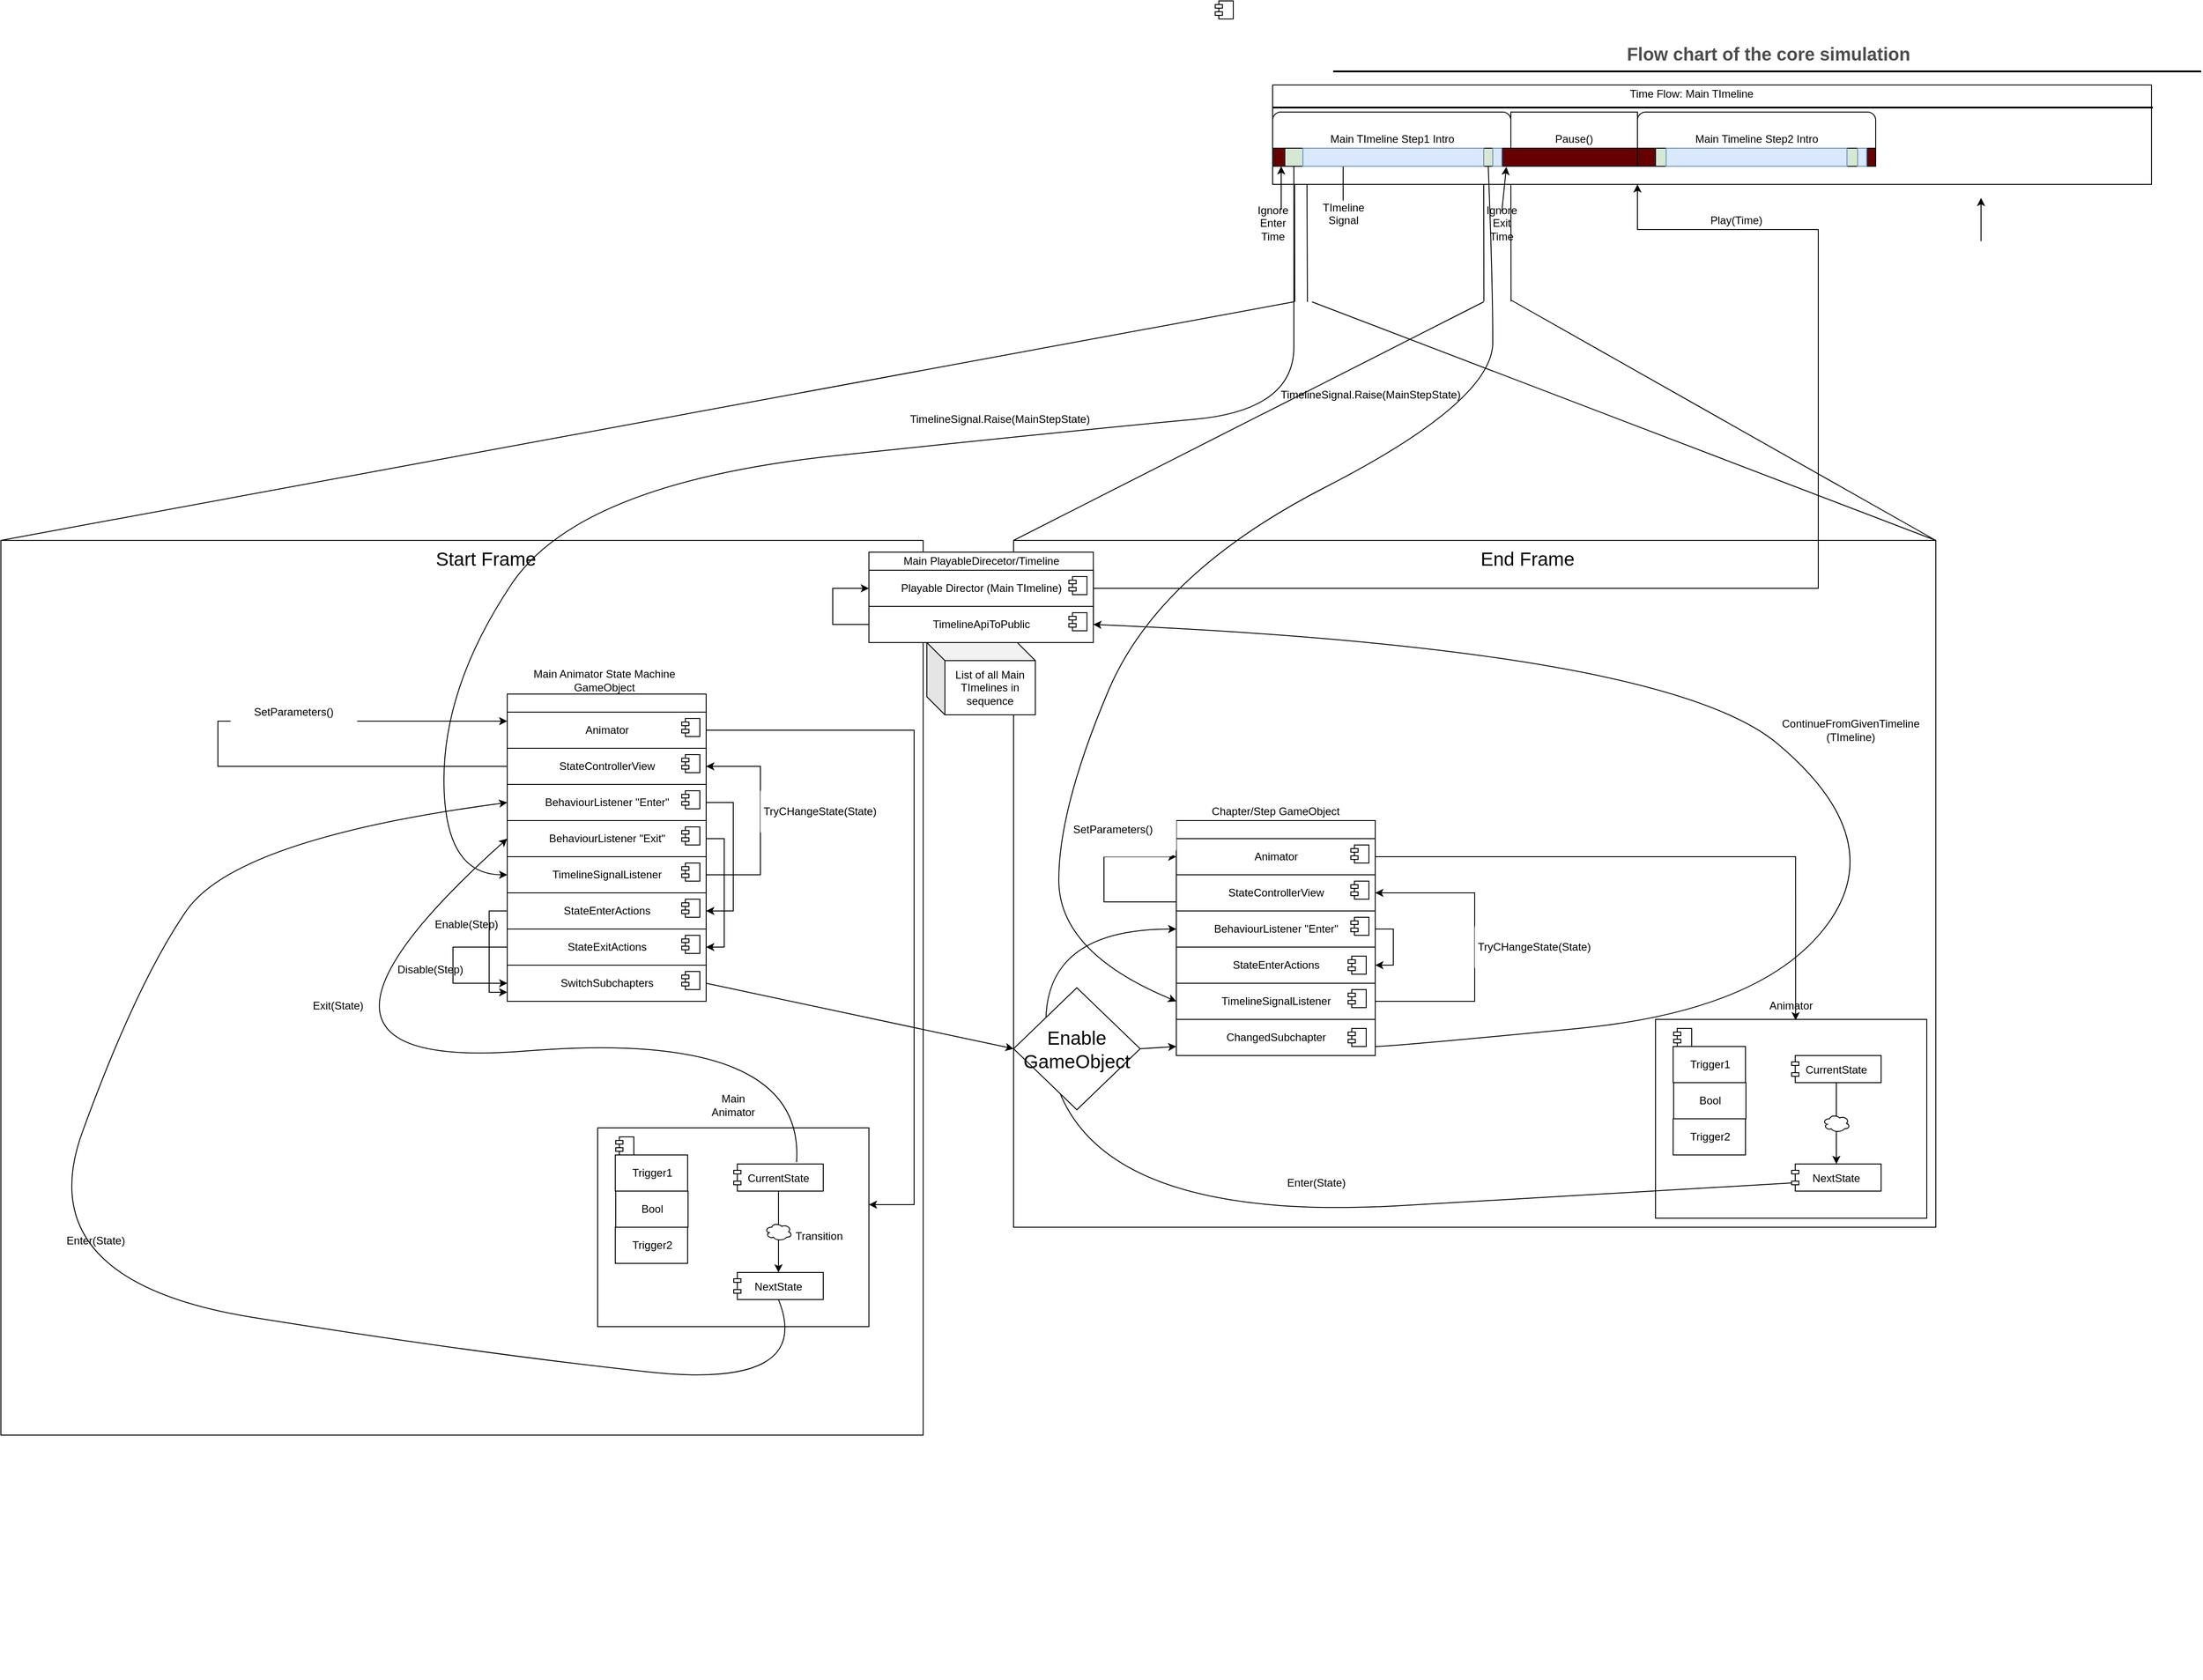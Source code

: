 <mxfile version="13.6.0" type="github">
  <diagram id="C2fSY1v2SiZeoUbDoYyL" name="Page-1">
    <mxGraphModel dx="4702" dy="1476" grid="1" gridSize="10" guides="1" tooltips="1" connect="1" arrows="1" fold="1" page="1" pageScale="1" pageWidth="1169" pageHeight="827" math="0" shadow="0">
      <root>
        <mxCell id="0" />
        <mxCell id="1" parent="0" />
        <mxCell id="ZqBJkxx_JJjRxXynTyVu-28" value="" style="rounded=0;whiteSpace=wrap;html=1;labelBackgroundColor=none;" vertex="1" parent="1">
          <mxGeometry x="36.5" y="100" width="972" height="110" as="geometry" />
        </mxCell>
        <mxCell id="3ne1QswCM8ZiEu4GHsYG-31" value="&lt;div&gt;Flow chart of the core simulation&lt;/div&gt;" style="text;html=1;strokeColor=none;fillColor=none;align=center;verticalAlign=middle;whiteSpace=wrap;rounded=0;fontStyle=1;fontSize=20;fontColor=#4D4D4D;" parent="1" vertex="1">
          <mxGeometry x="189.5" y="50" width="790" height="30" as="geometry" />
        </mxCell>
        <mxCell id="3ne1QswCM8ZiEu4GHsYG-32" value="" style="line;strokeWidth=2;html=1;fontSize=20;fontColor=#4D4D4D;" parent="1" vertex="1">
          <mxGeometry x="103.5" y="80" width="960" height="10" as="geometry" />
        </mxCell>
        <mxCell id="ZqBJkxx_JJjRxXynTyVu-2" value="&lt;div&gt;Pause()&lt;/div&gt;" style="rounded=0;whiteSpace=wrap;html=1;" vertex="1" parent="1">
          <mxGeometry x="300" y="130" width="140" height="60" as="geometry" />
        </mxCell>
        <mxCell id="ZqBJkxx_JJjRxXynTyVu-3" value="Main TImeline Step1 Intro" style="rounded=1;whiteSpace=wrap;html=1;" vertex="1" parent="1">
          <mxGeometry x="36.5" y="130" width="263.5" height="60" as="geometry" />
        </mxCell>
        <mxCell id="ZqBJkxx_JJjRxXynTyVu-6" value="Main Timeline Step2 Intro" style="rounded=1;whiteSpace=wrap;html=1;" vertex="1" parent="1">
          <mxGeometry x="440" y="130" width="263.5" height="60" as="geometry" />
        </mxCell>
        <mxCell id="ZqBJkxx_JJjRxXynTyVu-8" value="" style="line;strokeWidth=2;html=1;fontSize=20;fontColor=#4D4D4D;" vertex="1" parent="1">
          <mxGeometry x="36.5" y="120" width="973.5" height="10" as="geometry" />
        </mxCell>
        <mxCell id="ZqBJkxx_JJjRxXynTyVu-9" value="" style="whiteSpace=wrap;html=1;aspect=fixed;labelBackgroundColor=#FF6666;fillColor=#660000;" vertex="1" parent="1">
          <mxGeometry x="36.5" y="170" width="20" height="20" as="geometry" />
        </mxCell>
        <mxCell id="ZqBJkxx_JJjRxXynTyVu-11" value="" style="whiteSpace=wrap;html=1;fillColor=#660000;" vertex="1" parent="1">
          <mxGeometry x="280" y="170" width="160" height="20" as="geometry" />
        </mxCell>
        <mxCell id="ZqBJkxx_JJjRxXynTyVu-14" value="&lt;div&gt;Ignore Enter Time&lt;/div&gt;&lt;div&gt;&lt;br&gt;&lt;/div&gt;" style="text;html=1;strokeColor=none;fillColor=none;align=center;verticalAlign=middle;whiteSpace=wrap;rounded=0;labelBackgroundColor=none;" vertex="1" parent="1">
          <mxGeometry x="16.5" y="250" width="40" height="20" as="geometry" />
        </mxCell>
        <mxCell id="ZqBJkxx_JJjRxXynTyVu-17" style="orthogonalLoop=1;jettySize=auto;html=1;curved=1;sourcePerimeterSpacing=5;targetPerimeterSpacing=5;" edge="1" parent="1">
          <mxGeometry relative="1" as="geometry">
            <mxPoint x="46" y="230" as="sourcePoint" />
            <mxPoint x="46" y="190" as="targetPoint" />
            <Array as="points">
              <mxPoint x="46" y="255" />
            </Array>
          </mxGeometry>
        </mxCell>
        <mxCell id="ZqBJkxx_JJjRxXynTyVu-18" value="&lt;div&gt;Ignore Exit&lt;/div&gt;&lt;div&gt; Time&lt;/div&gt;&lt;div&gt;&lt;br&gt;&lt;/div&gt;" style="text;html=1;strokeColor=none;fillColor=none;align=center;verticalAlign=middle;whiteSpace=wrap;rounded=0;labelBackgroundColor=none;" vertex="1" parent="1">
          <mxGeometry x="265" y="230" width="50" height="60" as="geometry" />
        </mxCell>
        <mxCell id="ZqBJkxx_JJjRxXynTyVu-19" style="orthogonalLoop=1;jettySize=auto;html=1;curved=1;sourcePerimeterSpacing=5;targetPerimeterSpacing=5;entryX=0.094;entryY=1.033;entryDx=0;entryDy=0;entryPerimeter=0;" edge="1" parent="1" target="ZqBJkxx_JJjRxXynTyVu-11">
          <mxGeometry relative="1" as="geometry">
            <mxPoint x="290" y="240" as="sourcePoint" />
            <mxPoint x="290" y="200" as="targetPoint" />
            <Array as="points" />
          </mxGeometry>
        </mxCell>
        <mxCell id="ZqBJkxx_JJjRxXynTyVu-20" value="" style="whiteSpace=wrap;html=1;labelBackgroundColor=#FF6666;imageAspect=0;fillColor=#D5E8D4;" vertex="1" parent="1">
          <mxGeometry x="50" y="170" width="20" height="20" as="geometry" />
        </mxCell>
        <mxCell id="ZqBJkxx_JJjRxXynTyVu-21" value="&lt;div&gt;TImeline&lt;/div&gt;&lt;div&gt;Signal&lt;/div&gt;&lt;div&gt;&lt;br&gt;&lt;/div&gt;" style="text;html=1;strokeColor=none;fillColor=none;align=center;verticalAlign=middle;whiteSpace=wrap;rounded=0;labelBackgroundColor=none;" vertex="1" parent="1">
          <mxGeometry x="90" y="220" width="50" height="60" as="geometry" />
        </mxCell>
        <mxCell id="ZqBJkxx_JJjRxXynTyVu-22" style="orthogonalLoop=1;jettySize=auto;html=1;curved=1;sourcePerimeterSpacing=5;targetPerimeterSpacing=5;" edge="1" parent="1">
          <mxGeometry relative="1" as="geometry">
            <mxPoint x="114.5" y="220" as="sourcePoint" />
            <mxPoint x="114.5" y="180" as="targetPoint" />
            <Array as="points">
              <mxPoint x="114.5" y="245" />
            </Array>
          </mxGeometry>
        </mxCell>
        <mxCell id="ZqBJkxx_JJjRxXynTyVu-23" value="" style="whiteSpace=wrap;html=1;aspect=fixed;fillColor=#660000;" vertex="1" parent="1">
          <mxGeometry x="683.5" y="170" width="20" height="20" as="geometry" />
        </mxCell>
        <mxCell id="ZqBJkxx_JJjRxXynTyVu-24" value="" style="whiteSpace=wrap;html=1;labelBackgroundColor=#FF6666;imageAspect=0;fillColor=#D5E8D4;" vertex="1" parent="1">
          <mxGeometry x="460" y="170" width="223.5" height="20" as="geometry" />
        </mxCell>
        <mxCell id="ZqBJkxx_JJjRxXynTyVu-25" value="" style="whiteSpace=wrap;html=1;aspect=fixed;labelBackgroundColor=#FF6666;fillColor=#660000;" vertex="1" parent="1">
          <mxGeometry x="440" y="170" width="20" height="20" as="geometry" />
        </mxCell>
        <mxCell id="ZqBJkxx_JJjRxXynTyVu-30" value="Time Flow: Main TImeline" style="text;html=1;strokeColor=none;fillColor=none;align=center;verticalAlign=middle;whiteSpace=wrap;rounded=0;labelBackgroundColor=none;" vertex="1" parent="1">
          <mxGeometry x="415" y="100" width="170" height="20" as="geometry" />
        </mxCell>
        <mxCell id="ZqBJkxx_JJjRxXynTyVu-105" value="" style="endArrow=none;html=1;entryX=0.025;entryY=1.003;entryDx=0;entryDy=0;entryPerimeter=0;" edge="1" parent="1" target="ZqBJkxx_JJjRxXynTyVu-28">
          <mxGeometry width="50" height="50" relative="1" as="geometry">
            <mxPoint x="61" y="340" as="sourcePoint" />
            <mxPoint x="61.5" y="260" as="targetPoint" />
          </mxGeometry>
        </mxCell>
        <mxCell id="ZqBJkxx_JJjRxXynTyVu-106" value="" style="endArrow=none;html=1;entryX=0.025;entryY=1.018;entryDx=0;entryDy=0;entryPerimeter=0;" edge="1" parent="1">
          <mxGeometry width="50" height="50" relative="1" as="geometry">
            <mxPoint x="75" y="340" as="sourcePoint" />
            <mxPoint x="74.5" y="210.0" as="targetPoint" />
          </mxGeometry>
        </mxCell>
        <mxCell id="ZqBJkxx_JJjRxXynTyVu-43" value="" style="shape=component;jettyWidth=8;jettyHeight=4;" vertex="1" parent="1">
          <mxGeometry x="1" width="20" height="20" relative="1" as="geometry">
            <mxPoint x="-27" y="7" as="offset" />
          </mxGeometry>
        </mxCell>
        <mxCell id="ZqBJkxx_JJjRxXynTyVu-41" value="" style="shape=component;jettyWidth=8;jettyHeight=4;" vertex="1" parent="1">
          <mxGeometry x="1" width="20" height="20" relative="1" as="geometry">
            <mxPoint x="-27" y="7" as="offset" />
          </mxGeometry>
        </mxCell>
        <mxCell id="ZqBJkxx_JJjRxXynTyVu-39" value="" style="shape=component;jettyWidth=8;jettyHeight=4;" vertex="1" parent="1">
          <mxGeometry x="1" width="20" height="20" relative="1" as="geometry">
            <mxPoint x="-27" y="7" as="offset" />
          </mxGeometry>
        </mxCell>
        <mxCell id="ZqBJkxx_JJjRxXynTyVu-162" value="Play(Time)" style="rounded=1;whiteSpace=wrap;html=1;labelBackgroundColor=none;strokeColor=none;fillColor=none;" vertex="1" parent="1">
          <mxGeometry x="460" y="230" width="178.5" height="40" as="geometry" />
        </mxCell>
        <mxCell id="ZqBJkxx_JJjRxXynTyVu-168" value="" style="group" vertex="1" connectable="0" parent="1">
          <mxGeometry x="-1370" y="450" width="2140" height="1414" as="geometry" />
        </mxCell>
        <mxCell id="ZqBJkxx_JJjRxXynTyVu-167" value="" style="group" vertex="1" connectable="0" parent="ZqBJkxx_JJjRxXynTyVu-168">
          <mxGeometry y="50" width="2140" height="1364" as="geometry" />
        </mxCell>
        <mxCell id="ZqBJkxx_JJjRxXynTyVu-164" value="" style="group" vertex="1" connectable="0" parent="ZqBJkxx_JJjRxXynTyVu-167">
          <mxGeometry y="74" width="2140" height="1290" as="geometry" />
        </mxCell>
        <mxCell id="ZqBJkxx_JJjRxXynTyVu-139" value="" style="rounded=0;whiteSpace=wrap;html=1;labelBackgroundColor=none;fillColor=#ffffff;" vertex="1" parent="ZqBJkxx_JJjRxXynTyVu-164">
          <mxGeometry x="1120" y="30" width="1020" height="760" as="geometry" />
        </mxCell>
        <mxCell id="ZqBJkxx_JJjRxXynTyVu-109" value="" style="rounded=0;whiteSpace=wrap;html=1;labelBackgroundColor=none;fillColor=#ffffff;" vertex="1" parent="ZqBJkxx_JJjRxXynTyVu-164">
          <mxGeometry y="30" width="1020" height="990" as="geometry" />
        </mxCell>
        <mxCell id="ZqBJkxx_JJjRxXynTyVu-49" value="" style="whiteSpace=wrap;html=1;labelBackgroundColor=none;fillColor=#ffffff;" vertex="1" parent="ZqBJkxx_JJjRxXynTyVu-164">
          <mxGeometry x="560" y="200" width="220" height="180" as="geometry" />
        </mxCell>
        <mxCell id="ZqBJkxx_JJjRxXynTyVu-50" value="StateControllerView" style="html=1;dropTarget=0;labelBackgroundColor=none;fillColor=#ffffff;" vertex="1" parent="ZqBJkxx_JJjRxXynTyVu-164">
          <mxGeometry x="560" y="260" width="220" height="40" as="geometry" />
        </mxCell>
        <mxCell id="ZqBJkxx_JJjRxXynTyVu-51" value="" style="shape=component;jettyWidth=8;jettyHeight=4;" vertex="1" parent="ZqBJkxx_JJjRxXynTyVu-50">
          <mxGeometry x="1" width="20" height="20" relative="1" as="geometry">
            <mxPoint x="-27" y="7" as="offset" />
          </mxGeometry>
        </mxCell>
        <mxCell id="ZqBJkxx_JJjRxXynTyVu-52" value="Animator" style="html=1;dropTarget=0;labelBackgroundColor=none;fillColor=#ffffff;" vertex="1" parent="ZqBJkxx_JJjRxXynTyVu-164">
          <mxGeometry x="560" y="220" width="220" height="40" as="geometry" />
        </mxCell>
        <mxCell id="ZqBJkxx_JJjRxXynTyVu-53" value="" style="shape=component;jettyWidth=8;jettyHeight=4;" vertex="1" parent="ZqBJkxx_JJjRxXynTyVu-52">
          <mxGeometry x="1" width="20" height="20" relative="1" as="geometry">
            <mxPoint x="-27" y="7" as="offset" />
          </mxGeometry>
        </mxCell>
        <mxCell id="ZqBJkxx_JJjRxXynTyVu-85" style="edgeStyle=orthogonalEdgeStyle;rounded=0;orthogonalLoop=1;jettySize=auto;html=1;exitX=0;exitY=0.5;exitDx=0;exitDy=0;entryX=0;entryY=0.25;entryDx=0;entryDy=0;" edge="1" parent="ZqBJkxx_JJjRxXynTyVu-164" source="ZqBJkxx_JJjRxXynTyVu-50" target="ZqBJkxx_JJjRxXynTyVu-52">
          <mxGeometry relative="1" as="geometry">
            <mxPoint x="510" y="230" as="targetPoint" />
            <Array as="points">
              <mxPoint x="240" y="280" />
              <mxPoint x="240" y="230" />
            </Array>
          </mxGeometry>
        </mxCell>
        <mxCell id="ZqBJkxx_JJjRxXynTyVu-54" value="StateEnterActions" style="html=1;dropTarget=0;labelBackgroundColor=none;fillColor=#ffffff;" vertex="1" parent="ZqBJkxx_JJjRxXynTyVu-164">
          <mxGeometry x="560" y="420" width="220" height="40" as="geometry" />
        </mxCell>
        <mxCell id="ZqBJkxx_JJjRxXynTyVu-55" value="" style="shape=component;jettyWidth=8;jettyHeight=4;" vertex="1" parent="ZqBJkxx_JJjRxXynTyVu-54">
          <mxGeometry x="1" width="20" height="20" relative="1" as="geometry">
            <mxPoint x="-27" y="7" as="offset" />
          </mxGeometry>
        </mxCell>
        <mxCell id="ZqBJkxx_JJjRxXynTyVu-56" value="&lt;div&gt;SwitchSubchapters&lt;/div&gt;" style="html=1;dropTarget=0;labelBackgroundColor=none;fillColor=#ffffff;" vertex="1" parent="ZqBJkxx_JJjRxXynTyVu-164">
          <mxGeometry x="560" y="500" width="220" height="40" as="geometry" />
        </mxCell>
        <mxCell id="ZqBJkxx_JJjRxXynTyVu-57" value="" style="shape=component;jettyWidth=8;jettyHeight=4;" vertex="1" parent="ZqBJkxx_JJjRxXynTyVu-56">
          <mxGeometry x="1" width="20" height="20" relative="1" as="geometry">
            <mxPoint x="-27" y="7" as="offset" />
          </mxGeometry>
        </mxCell>
        <mxCell id="ZqBJkxx_JJjRxXynTyVu-133" style="edgeStyle=orthogonalEdgeStyle;rounded=0;orthogonalLoop=1;jettySize=auto;html=1;exitX=0;exitY=0.5;exitDx=0;exitDy=0;entryX=0;entryY=0.75;entryDx=0;entryDy=0;fontSize=21;" edge="1" parent="ZqBJkxx_JJjRxXynTyVu-164" source="ZqBJkxx_JJjRxXynTyVu-54" target="ZqBJkxx_JJjRxXynTyVu-56">
          <mxGeometry relative="1" as="geometry" />
        </mxCell>
        <mxCell id="ZqBJkxx_JJjRxXynTyVu-83" style="edgeStyle=orthogonalEdgeStyle;rounded=0;orthogonalLoop=1;jettySize=auto;html=1;exitX=1;exitY=0.5;exitDx=0;exitDy=0;entryX=1;entryY=0.5;entryDx=0;entryDy=0;" edge="1" parent="ZqBJkxx_JJjRxXynTyVu-164" source="ZqBJkxx_JJjRxXynTyVu-58" target="ZqBJkxx_JJjRxXynTyVu-50">
          <mxGeometry relative="1" as="geometry">
            <mxPoint x="840" y="280" as="targetPoint" />
            <Array as="points">
              <mxPoint x="840" y="400" />
              <mxPoint x="840" y="280" />
            </Array>
          </mxGeometry>
        </mxCell>
        <mxCell id="ZqBJkxx_JJjRxXynTyVu-58" value="&lt;div&gt;TimelineSignalListener&lt;/div&gt;" style="html=1;dropTarget=0;labelBackgroundColor=none;fillColor=#ffffff;" vertex="1" parent="ZqBJkxx_JJjRxXynTyVu-164">
          <mxGeometry x="560" y="380" width="220" height="40" as="geometry" />
        </mxCell>
        <mxCell id="ZqBJkxx_JJjRxXynTyVu-59" value="" style="shape=component;jettyWidth=8;jettyHeight=4;" vertex="1" parent="ZqBJkxx_JJjRxXynTyVu-58">
          <mxGeometry x="1" width="20" height="20" relative="1" as="geometry">
            <mxPoint x="-27" y="7" as="offset" />
          </mxGeometry>
        </mxCell>
        <mxCell id="ZqBJkxx_JJjRxXynTyVu-134" style="edgeStyle=orthogonalEdgeStyle;rounded=0;orthogonalLoop=1;jettySize=auto;html=1;exitX=0;exitY=0.5;exitDx=0;exitDy=0;entryX=0;entryY=0.5;entryDx=0;entryDy=0;fontSize=21;" edge="1" parent="ZqBJkxx_JJjRxXynTyVu-164" source="ZqBJkxx_JJjRxXynTyVu-62" target="ZqBJkxx_JJjRxXynTyVu-56">
          <mxGeometry relative="1" as="geometry">
            <Array as="points">
              <mxPoint x="500" y="480" />
              <mxPoint x="500" y="520" />
            </Array>
          </mxGeometry>
        </mxCell>
        <mxCell id="ZqBJkxx_JJjRxXynTyVu-62" value="StateExitActions" style="html=1;dropTarget=0;labelBackgroundColor=none;fillColor=#ffffff;" vertex="1" parent="ZqBJkxx_JJjRxXynTyVu-164">
          <mxGeometry x="560" y="460" width="220" height="40" as="geometry" />
        </mxCell>
        <mxCell id="ZqBJkxx_JJjRxXynTyVu-63" value="" style="shape=component;jettyWidth=8;jettyHeight=4;" vertex="1" parent="ZqBJkxx_JJjRxXynTyVu-62">
          <mxGeometry x="1" width="20" height="20" relative="1" as="geometry">
            <mxPoint x="-27" y="7" as="offset" />
          </mxGeometry>
        </mxCell>
        <mxCell id="ZqBJkxx_JJjRxXynTyVu-132" style="edgeStyle=orthogonalEdgeStyle;rounded=0;orthogonalLoop=1;jettySize=auto;html=1;exitX=1;exitY=0.5;exitDx=0;exitDy=0;entryX=1;entryY=0.5;entryDx=0;entryDy=0;fontSize=21;" edge="1" parent="ZqBJkxx_JJjRxXynTyVu-164" source="ZqBJkxx_JJjRxXynTyVu-64" target="ZqBJkxx_JJjRxXynTyVu-54">
          <mxGeometry relative="1" as="geometry">
            <Array as="points">
              <mxPoint x="810" y="320" />
              <mxPoint x="810" y="440" />
            </Array>
          </mxGeometry>
        </mxCell>
        <mxCell id="ZqBJkxx_JJjRxXynTyVu-64" value="BehaviourListener &quot;Enter&quot;" style="html=1;dropTarget=0;labelBackgroundColor=none;fillColor=#ffffff;" vertex="1" parent="ZqBJkxx_JJjRxXynTyVu-164">
          <mxGeometry x="560" y="300" width="220" height="40" as="geometry" />
        </mxCell>
        <mxCell id="ZqBJkxx_JJjRxXynTyVu-65" value="" style="shape=component;jettyWidth=8;jettyHeight=4;" vertex="1" parent="ZqBJkxx_JJjRxXynTyVu-64">
          <mxGeometry x="1" width="20" height="20" relative="1" as="geometry">
            <mxPoint x="-27" y="7" as="offset" />
          </mxGeometry>
        </mxCell>
        <mxCell id="ZqBJkxx_JJjRxXynTyVu-131" style="edgeStyle=orthogonalEdgeStyle;rounded=0;orthogonalLoop=1;jettySize=auto;html=1;exitX=1;exitY=0.5;exitDx=0;exitDy=0;entryX=1;entryY=0.5;entryDx=0;entryDy=0;fontSize=21;" edge="1" parent="ZqBJkxx_JJjRxXynTyVu-164" source="ZqBJkxx_JJjRxXynTyVu-66" target="ZqBJkxx_JJjRxXynTyVu-62">
          <mxGeometry relative="1" as="geometry" />
        </mxCell>
        <mxCell id="ZqBJkxx_JJjRxXynTyVu-66" value="BehaviourListener &quot;Exit&quot;" style="html=1;dropTarget=0;labelBackgroundColor=none;fillColor=#ffffff;" vertex="1" parent="ZqBJkxx_JJjRxXynTyVu-164">
          <mxGeometry x="560" y="340" width="220" height="40" as="geometry" />
        </mxCell>
        <mxCell id="ZqBJkxx_JJjRxXynTyVu-67" value="" style="shape=component;jettyWidth=8;jettyHeight=4;" vertex="1" parent="ZqBJkxx_JJjRxXynTyVu-66">
          <mxGeometry x="1" width="20" height="20" relative="1" as="geometry">
            <mxPoint x="-27" y="7" as="offset" />
          </mxGeometry>
        </mxCell>
        <mxCell id="ZqBJkxx_JJjRxXynTyVu-69" value="Main Animator State Machine GameObject" style="text;html=1;strokeColor=none;fillColor=none;align=center;verticalAlign=middle;whiteSpace=wrap;rounded=0;labelBackgroundColor=none;" vertex="1" parent="ZqBJkxx_JJjRxXynTyVu-164">
          <mxGeometry x="560" y="160" width="215" height="50" as="geometry" />
        </mxCell>
        <mxCell id="ZqBJkxx_JJjRxXynTyVu-84" value="TryCHangeState(State)" style="rounded=1;whiteSpace=wrap;html=1;labelBackgroundColor=none;strokeColor=none;" vertex="1" parent="ZqBJkxx_JJjRxXynTyVu-164">
          <mxGeometry x="840" y="300" width="131.5" height="60" as="geometry" />
        </mxCell>
        <mxCell id="ZqBJkxx_JJjRxXynTyVu-86" value="SetParameters()" style="rounded=1;whiteSpace=wrap;html=1;labelBackgroundColor=none;strokeColor=none;" vertex="1" parent="ZqBJkxx_JJjRxXynTyVu-164">
          <mxGeometry x="254.09" y="190" width="140" height="60" as="geometry" />
        </mxCell>
        <mxCell id="ZqBJkxx_JJjRxXynTyVu-89" value="" style="rounded=0;whiteSpace=wrap;html=1;fillColor=none;" vertex="1" parent="ZqBJkxx_JJjRxXynTyVu-164">
          <mxGeometry x="660" y="680" width="300" height="220" as="geometry" />
        </mxCell>
        <mxCell id="ZqBJkxx_JJjRxXynTyVu-90" value="Main &lt;br&gt;&lt;div&gt;Animator&lt;/div&gt;" style="text;html=1;strokeColor=none;fillColor=none;align=center;verticalAlign=middle;whiteSpace=wrap;rounded=0;labelBackgroundColor=none;" vertex="1" parent="ZqBJkxx_JJjRxXynTyVu-164">
          <mxGeometry x="745" y="630" width="130" height="50" as="geometry" />
        </mxCell>
        <mxCell id="ZqBJkxx_JJjRxXynTyVu-91" value="Trigger1" style="html=1;dropTarget=0;labelBackgroundColor=none;fillColor=#ffffff;" vertex="1" parent="ZqBJkxx_JJjRxXynTyVu-164">
          <mxGeometry x="679.5" y="710" width="80" height="40" as="geometry" />
        </mxCell>
        <mxCell id="ZqBJkxx_JJjRxXynTyVu-88" style="edgeStyle=orthogonalEdgeStyle;rounded=0;orthogonalLoop=1;jettySize=auto;html=1;exitX=1;exitY=0.5;exitDx=0;exitDy=0;" edge="1" parent="ZqBJkxx_JJjRxXynTyVu-164" source="ZqBJkxx_JJjRxXynTyVu-52" target="ZqBJkxx_JJjRxXynTyVu-89">
          <mxGeometry relative="1" as="geometry">
            <mxPoint x="860" y="700" as="targetPoint" />
            <Array as="points">
              <mxPoint x="1010" y="240" />
              <mxPoint x="1010" y="765" />
            </Array>
          </mxGeometry>
        </mxCell>
        <mxCell id="ZqBJkxx_JJjRxXynTyVu-101" style="edgeStyle=orthogonalEdgeStyle;rounded=0;orthogonalLoop=1;jettySize=auto;html=1;exitX=0.5;exitY=1;exitDx=0;exitDy=0;" edge="1" parent="ZqBJkxx_JJjRxXynTyVu-164" source="ZqBJkxx_JJjRxXynTyVu-89" target="ZqBJkxx_JJjRxXynTyVu-89">
          <mxGeometry relative="1" as="geometry" />
        </mxCell>
        <mxCell id="ZqBJkxx_JJjRxXynTyVu-112" value="&lt;div&gt;End Frame&lt;/div&gt;" style="text;html=1;strokeColor=none;fillColor=none;align=center;verticalAlign=middle;whiteSpace=wrap;rounded=0;labelBackgroundColor=none;fontSize=21;" vertex="1" parent="ZqBJkxx_JJjRxXynTyVu-164">
          <mxGeometry x="1630" y="40" width="116.5" height="20" as="geometry" />
        </mxCell>
        <mxCell id="ZqBJkxx_JJjRxXynTyVu-102" value="Transition" style="text;html=1;strokeColor=none;fillColor=none;align=center;verticalAlign=middle;whiteSpace=wrap;rounded=0;labelBackgroundColor=none;" vertex="1" parent="ZqBJkxx_JJjRxXynTyVu-164">
          <mxGeometry x="880" y="790" width="50" height="20" as="geometry" />
        </mxCell>
        <mxCell id="ZqBJkxx_JJjRxXynTyVu-125" value="" style="group" vertex="1" connectable="0" parent="ZqBJkxx_JJjRxXynTyVu-164">
          <mxGeometry x="679.5" y="750" width="80.5" height="80" as="geometry" />
        </mxCell>
        <mxCell id="ZqBJkxx_JJjRxXynTyVu-95" value="&lt;div&gt;Trigger2&lt;/div&gt;" style="html=1;dropTarget=0;labelBackgroundColor=none;fillColor=#ffffff;" vertex="1" parent="ZqBJkxx_JJjRxXynTyVu-125">
          <mxGeometry y="40" width="80" height="40" as="geometry" />
        </mxCell>
        <mxCell id="ZqBJkxx_JJjRxXynTyVu-124" value="" style="group" vertex="1" connectable="0" parent="ZqBJkxx_JJjRxXynTyVu-125">
          <mxGeometry x="0.5" width="80" height="40" as="geometry" />
        </mxCell>
        <mxCell id="ZqBJkxx_JJjRxXynTyVu-93" value="Bool" style="html=1;dropTarget=0;labelBackgroundColor=none;fillColor=#ffffff;" vertex="1" parent="ZqBJkxx_JJjRxXynTyVu-124">
          <mxGeometry width="80" height="40" as="geometry" />
        </mxCell>
        <mxCell id="ZqBJkxx_JJjRxXynTyVu-94" value="" style="shape=component;jettyWidth=8;jettyHeight=4;" vertex="1" parent="ZqBJkxx_JJjRxXynTyVu-93">
          <mxGeometry x="1" width="20" height="20" relative="1" as="geometry">
            <mxPoint x="-80" y="-60" as="offset" />
          </mxGeometry>
        </mxCell>
        <mxCell id="ZqBJkxx_JJjRxXynTyVu-115" value="CurrentState" style="shape=component;jettyWidth=8;jettyHeight=4;" vertex="1" parent="ZqBJkxx_JJjRxXynTyVu-93">
          <mxGeometry x="1" width="99" height="30" relative="1" as="geometry">
            <mxPoint x="50.5" y="-30" as="offset" />
          </mxGeometry>
        </mxCell>
        <mxCell id="ZqBJkxx_JJjRxXynTyVu-116" value="NextState" style="shape=component;jettyWidth=8;jettyHeight=4;" vertex="1" parent="ZqBJkxx_JJjRxXynTyVu-93">
          <mxGeometry x="1" width="99" height="30" relative="1" as="geometry">
            <mxPoint x="50.5" y="90" as="offset" />
          </mxGeometry>
        </mxCell>
        <mxCell id="ZqBJkxx_JJjRxXynTyVu-99" value="" style="endArrow=classic;html=1;exitX=0.5;exitY=1;exitDx=0;exitDy=0;entryX=0.5;entryY=0;entryDx=0;entryDy=0;" edge="1" parent="ZqBJkxx_JJjRxXynTyVu-93" source="ZqBJkxx_JJjRxXynTyVu-115" target="ZqBJkxx_JJjRxXynTyVu-116">
          <mxGeometry relative="1" as="geometry">
            <mxPoint x="156" y="40" as="sourcePoint" />
            <mxPoint x="234" y="70" as="targetPoint" />
          </mxGeometry>
        </mxCell>
        <mxCell id="ZqBJkxx_JJjRxXynTyVu-100" value="" style="shape=cloud;html=1;outlineConnect=0;" vertex="1" parent="ZqBJkxx_JJjRxXynTyVu-99">
          <mxGeometry width="30" height="20" relative="1" as="geometry">
            <mxPoint x="-15" y="-10" as="offset" />
          </mxGeometry>
        </mxCell>
        <mxCell id="ZqBJkxx_JJjRxXynTyVu-128" style="orthogonalLoop=1;jettySize=auto;html=1;curved=1;sourcePerimeterSpacing=5;targetPerimeterSpacing=5;entryX=0;entryY=0.5;entryDx=0;entryDy=0;" edge="1" parent="ZqBJkxx_JJjRxXynTyVu-164" target="ZqBJkxx_JJjRxXynTyVu-66">
          <mxGeometry relative="1" as="geometry">
            <mxPoint x="880" y="718" as="sourcePoint" />
            <mxPoint x="880" y="652.5" as="targetPoint" />
            <Array as="points">
              <mxPoint x="880" y="717.5" />
              <mxPoint x="890" y="570" />
              <mxPoint x="270" y="620" />
            </Array>
          </mxGeometry>
        </mxCell>
        <mxCell id="ZqBJkxx_JJjRxXynTyVu-129" value="Exit(State)" style="text;html=1;strokeColor=none;fillColor=none;align=center;verticalAlign=middle;whiteSpace=wrap;rounded=0;labelBackgroundColor=none;" vertex="1" parent="ZqBJkxx_JJjRxXynTyVu-164">
          <mxGeometry x="308.18" y="520" width="130" height="50" as="geometry" />
        </mxCell>
        <mxCell id="ZqBJkxx_JJjRxXynTyVu-135" value="Disable(Step)" style="text;html=1;strokeColor=none;fillColor=none;align=center;verticalAlign=middle;whiteSpace=wrap;rounded=0;labelBackgroundColor=none;" vertex="1" parent="ZqBJkxx_JJjRxXynTyVu-164">
          <mxGeometry x="410" y="480" width="130" height="50" as="geometry" />
        </mxCell>
        <mxCell id="ZqBJkxx_JJjRxXynTyVu-136" value="Enable(Step)" style="text;html=1;strokeColor=none;fillColor=none;align=center;verticalAlign=middle;whiteSpace=wrap;rounded=0;labelBackgroundColor=none;" vertex="1" parent="ZqBJkxx_JJjRxXynTyVu-164">
          <mxGeometry x="450" y="430" width="130" height="50" as="geometry" />
        </mxCell>
        <mxCell id="ZqBJkxx_JJjRxXynTyVu-137" style="orthogonalLoop=1;jettySize=auto;html=1;curved=1;sourcePerimeterSpacing=5;targetPerimeterSpacing=5;entryX=0;entryY=0.5;entryDx=0;entryDy=0;exitX=0.5;exitY=1;exitDx=0;exitDy=0;" edge="1" parent="ZqBJkxx_JJjRxXynTyVu-164" source="ZqBJkxx_JJjRxXynTyVu-116" target="ZqBJkxx_JJjRxXynTyVu-64">
          <mxGeometry relative="1" as="geometry">
            <mxPoint x="640" y="948" as="sourcePoint" />
            <mxPoint x="320" y="590" as="targetPoint" />
            <Array as="points">
              <mxPoint x="900" y="970" />
              <mxPoint x="530" y="930" />
              <mxPoint x="30" y="850" />
              <mxPoint x="150" y="520" />
              <mxPoint x="260" y="360" />
            </Array>
          </mxGeometry>
        </mxCell>
        <mxCell id="ZqBJkxx_JJjRxXynTyVu-138" value="Enter(State)" style="text;html=1;strokeColor=none;fillColor=none;align=center;verticalAlign=middle;whiteSpace=wrap;rounded=0;labelBackgroundColor=none;" vertex="1" parent="ZqBJkxx_JJjRxXynTyVu-164">
          <mxGeometry x="40" y="780" width="130" height="50" as="geometry" />
        </mxCell>
        <mxCell id="ZqBJkxx_JJjRxXynTyVu-140" value="Start Frame" style="text;html=1;strokeColor=none;fillColor=none;align=center;verticalAlign=middle;whiteSpace=wrap;rounded=0;labelBackgroundColor=none;fontSize=21;" vertex="1" parent="ZqBJkxx_JJjRxXynTyVu-164">
          <mxGeometry x="478.25" y="40" width="116.5" height="20" as="geometry" />
        </mxCell>
        <mxCell id="ZqBJkxx_JJjRxXynTyVu-32" value="" style="whiteSpace=wrap;html=1;labelBackgroundColor=none;fillColor=#ffffff;" vertex="1" parent="ZqBJkxx_JJjRxXynTyVu-164">
          <mxGeometry x="1300" y="340" width="220" height="180" as="geometry" />
        </mxCell>
        <mxCell id="ZqBJkxx_JJjRxXynTyVu-184" style="edgeStyle=orthogonalEdgeStyle;rounded=0;orthogonalLoop=1;jettySize=auto;html=1;exitX=1;exitY=0.5;exitDx=0;exitDy=0;entryX=0.538;entryY=0.82;entryDx=0;entryDy=0;entryPerimeter=0;fontSize=21;" edge="1" parent="ZqBJkxx_JJjRxXynTyVu-164" source="ZqBJkxx_JJjRxXynTyVu-36" target="ZqBJkxx_JJjRxXynTyVu-180">
          <mxGeometry relative="1" as="geometry" />
        </mxCell>
        <mxCell id="ZqBJkxx_JJjRxXynTyVu-36" value="Animator" style="html=1;dropTarget=0;labelBackgroundColor=none;fillColor=#ffffff;" vertex="1" parent="ZqBJkxx_JJjRxXynTyVu-164">
          <mxGeometry x="1300" y="360" width="220" height="40" as="geometry" />
        </mxCell>
        <mxCell id="ZqBJkxx_JJjRxXynTyVu-37" value="" style="shape=component;jettyWidth=8;jettyHeight=4;" vertex="1" parent="ZqBJkxx_JJjRxXynTyVu-36">
          <mxGeometry x="1" width="20" height="20" relative="1" as="geometry">
            <mxPoint x="-27" y="7" as="offset" />
          </mxGeometry>
        </mxCell>
        <mxCell id="ZqBJkxx_JJjRxXynTyVu-38" value="StateEnterActions" style="html=1;dropTarget=0;labelBackgroundColor=none;fillColor=#ffffff;container=0;" vertex="1" parent="ZqBJkxx_JJjRxXynTyVu-164">
          <mxGeometry x="1300" y="480" width="220" height="40" as="geometry" />
        </mxCell>
        <mxCell id="ZqBJkxx_JJjRxXynTyVu-40" value="ChangedSubchapter" style="html=1;dropTarget=0;labelBackgroundColor=none;fillColor=#ffffff;container=0;" vertex="1" parent="ZqBJkxx_JJjRxXynTyVu-164">
          <mxGeometry x="1300" y="560" width="220" height="40" as="geometry" />
        </mxCell>
        <mxCell id="ZqBJkxx_JJjRxXynTyVu-42" value="&lt;div&gt;TimelineSignalListener&lt;/div&gt;" style="html=1;dropTarget=0;labelBackgroundColor=none;fillColor=#ffffff;container=0;" vertex="1" parent="ZqBJkxx_JJjRxXynTyVu-164">
          <mxGeometry x="1300" y="520" width="220" height="40" as="geometry" />
        </mxCell>
        <mxCell id="ZqBJkxx_JJjRxXynTyVu-33" value="Chapter/Step GameObject" style="text;html=1;strokeColor=none;fillColor=none;align=center;verticalAlign=middle;whiteSpace=wrap;rounded=0;labelBackgroundColor=none;" vertex="1" parent="ZqBJkxx_JJjRxXynTyVu-164">
          <mxGeometry x="1330" y="320" width="160" height="20" as="geometry" />
        </mxCell>
        <mxCell id="ZqBJkxx_JJjRxXynTyVu-155" style="edgeStyle=orthogonalEdgeStyle;rounded=0;orthogonalLoop=1;jettySize=auto;html=1;exitX=0;exitY=0.75;exitDx=0;exitDy=0;entryX=0;entryY=0.5;entryDx=0;entryDy=0;fontSize=21;" edge="1" parent="ZqBJkxx_JJjRxXynTyVu-164" source="ZqBJkxx_JJjRxXynTyVu-34" target="ZqBJkxx_JJjRxXynTyVu-36">
          <mxGeometry relative="1" as="geometry">
            <Array as="points">
              <mxPoint x="1220" y="430" />
              <mxPoint x="1220" y="380" />
            </Array>
          </mxGeometry>
        </mxCell>
        <mxCell id="ZqBJkxx_JJjRxXynTyVu-34" value="StateControllerView" style="html=1;dropTarget=0;labelBackgroundColor=none;fillColor=#ffffff;" vertex="1" parent="ZqBJkxx_JJjRxXynTyVu-164">
          <mxGeometry x="1300" y="400" width="220" height="40" as="geometry" />
        </mxCell>
        <mxCell id="ZqBJkxx_JJjRxXynTyVu-35" value="" style="shape=component;jettyWidth=8;jettyHeight=4;" vertex="1" parent="ZqBJkxx_JJjRxXynTyVu-34">
          <mxGeometry x="1" width="20" height="20" relative="1" as="geometry">
            <mxPoint x="-27" y="7" as="offset" />
          </mxGeometry>
        </mxCell>
        <mxCell id="ZqBJkxx_JJjRxXynTyVu-152" style="edgeStyle=orthogonalEdgeStyle;rounded=0;orthogonalLoop=1;jettySize=auto;html=1;exitX=1;exitY=0.5;exitDx=0;exitDy=0;entryX=1;entryY=0.5;entryDx=0;entryDy=0;fontSize=21;" edge="1" parent="ZqBJkxx_JJjRxXynTyVu-164" source="ZqBJkxx_JJjRxXynTyVu-42" target="ZqBJkxx_JJjRxXynTyVu-34">
          <mxGeometry relative="1" as="geometry">
            <Array as="points">
              <mxPoint x="1630" y="540" />
              <mxPoint x="1630" y="420" />
            </Array>
          </mxGeometry>
        </mxCell>
        <mxCell id="ZqBJkxx_JJjRxXynTyVu-154" style="edgeStyle=orthogonalEdgeStyle;rounded=0;orthogonalLoop=1;jettySize=auto;html=1;exitX=1;exitY=0.5;exitDx=0;exitDy=0;entryX=1;entryY=0.5;entryDx=0;entryDy=0;fontSize=21;" edge="1" parent="ZqBJkxx_JJjRxXynTyVu-164" source="ZqBJkxx_JJjRxXynTyVu-143" target="ZqBJkxx_JJjRxXynTyVu-38">
          <mxGeometry relative="1" as="geometry" />
        </mxCell>
        <mxCell id="ZqBJkxx_JJjRxXynTyVu-143" value="BehaviourListener &quot;Enter&quot;" style="html=1;dropTarget=0;labelBackgroundColor=none;fillColor=#ffffff;" vertex="1" parent="ZqBJkxx_JJjRxXynTyVu-164">
          <mxGeometry x="1300" y="440" width="220" height="40" as="geometry" />
        </mxCell>
        <mxCell id="ZqBJkxx_JJjRxXynTyVu-144" value="" style="shape=component;jettyWidth=8;jettyHeight=4;" vertex="1" parent="ZqBJkxx_JJjRxXynTyVu-143">
          <mxGeometry x="1" width="20" height="20" relative="1" as="geometry">
            <mxPoint x="-27" y="7" as="offset" />
          </mxGeometry>
        </mxCell>
        <mxCell id="ZqBJkxx_JJjRxXynTyVu-145" value="" style="shape=component;jettyWidth=8;jettyHeight=4;" vertex="1" parent="ZqBJkxx_JJjRxXynTyVu-143">
          <mxGeometry x="1" width="20" height="20" relative="1" as="geometry">
            <mxPoint x="-30" y="50" as="offset" />
          </mxGeometry>
        </mxCell>
        <mxCell id="ZqBJkxx_JJjRxXynTyVu-146" value="" style="shape=component;jettyWidth=8;jettyHeight=4;" vertex="1" parent="ZqBJkxx_JJjRxXynTyVu-143">
          <mxGeometry x="1" width="20" height="20" relative="1" as="geometry">
            <mxPoint x="-30" y="87" as="offset" />
          </mxGeometry>
        </mxCell>
        <mxCell id="ZqBJkxx_JJjRxXynTyVu-147" value="" style="shape=component;jettyWidth=8;jettyHeight=4;" vertex="1" parent="ZqBJkxx_JJjRxXynTyVu-143">
          <mxGeometry x="1" width="20" height="20" relative="1" as="geometry">
            <mxPoint x="-30" y="130" as="offset" />
          </mxGeometry>
        </mxCell>
        <mxCell id="ZqBJkxx_JJjRxXynTyVu-142" style="orthogonalLoop=1;jettySize=auto;html=1;curved=1;sourcePerimeterSpacing=5;targetPerimeterSpacing=5;entryX=0;entryY=0.75;entryDx=0;entryDy=0;exitX=1;exitY=0.5;exitDx=0;exitDy=0;" edge="1" parent="ZqBJkxx_JJjRxXynTyVu-164" source="ZqBJkxx_JJjRxXynTyVu-148" target="ZqBJkxx_JJjRxXynTyVu-40">
          <mxGeometry relative="1" as="geometry">
            <mxPoint x="1600" y="-45" as="sourcePoint" />
            <mxPoint x="1610" y="355" as="targetPoint" />
            <Array as="points" />
          </mxGeometry>
        </mxCell>
        <mxCell id="ZqBJkxx_JJjRxXynTyVu-149" style="orthogonalLoop=1;jettySize=auto;html=1;curved=1;sourcePerimeterSpacing=5;targetPerimeterSpacing=5;entryX=0;entryY=0.5;entryDx=0;entryDy=0;exitX=1;exitY=0.5;exitDx=0;exitDy=0;" edge="1" parent="ZqBJkxx_JJjRxXynTyVu-164" source="ZqBJkxx_JJjRxXynTyVu-56" target="ZqBJkxx_JJjRxXynTyVu-148">
          <mxGeometry relative="1" as="geometry">
            <mxPoint x="780" y="520" as="sourcePoint" />
            <mxPoint x="1300" y="590" as="targetPoint" />
            <Array as="points" />
          </mxGeometry>
        </mxCell>
        <mxCell id="ZqBJkxx_JJjRxXynTyVu-153" value="TryCHangeState(State)" style="rounded=1;whiteSpace=wrap;html=1;labelBackgroundColor=none;strokeColor=none;" vertex="1" parent="ZqBJkxx_JJjRxXynTyVu-164">
          <mxGeometry x="1630" y="450" width="131.5" height="60" as="geometry" />
        </mxCell>
        <mxCell id="ZqBJkxx_JJjRxXynTyVu-156" value="SetParameters()" style="rounded=1;whiteSpace=wrap;html=1;labelBackgroundColor=none;strokeColor=none;" vertex="1" parent="ZqBJkxx_JJjRxXynTyVu-164">
          <mxGeometry x="1160" y="320" width="140" height="60" as="geometry" />
        </mxCell>
        <mxCell id="ZqBJkxx_JJjRxXynTyVu-157" value="" style="group" vertex="1" connectable="0" parent="ZqBJkxx_JJjRxXynTyVu-164">
          <mxGeometry x="960" y="43" width="260" height="180" as="geometry" />
        </mxCell>
        <mxCell id="ZqBJkxx_JJjRxXynTyVu-70" value="" style="group" vertex="1" connectable="0" parent="ZqBJkxx_JJjRxXynTyVu-157">
          <mxGeometry width="260" height="80" as="geometry" />
        </mxCell>
        <mxCell id="ZqBJkxx_JJjRxXynTyVu-68" value="" style="rounded=0;whiteSpace=wrap;html=1;labelBackgroundColor=none;" vertex="1" parent="ZqBJkxx_JJjRxXynTyVu-70">
          <mxGeometry width="248.182" height="80" as="geometry" />
        </mxCell>
        <mxCell id="ZqBJkxx_JJjRxXynTyVu-60" value="&lt;div&gt;Main PlayableDirecetor/Timeline&lt;br&gt;&lt;/div&gt;" style="text;html=1;strokeColor=none;fillColor=none;align=center;verticalAlign=middle;whiteSpace=wrap;rounded=0;labelBackgroundColor=none;" vertex="1" parent="ZqBJkxx_JJjRxXynTyVu-70">
          <mxGeometry x="11.818" width="224.545" height="20" as="geometry" />
        </mxCell>
        <mxCell id="ZqBJkxx_JJjRxXynTyVu-72" value="&lt;div&gt;Playable Director (Main TImeline)&lt;br&gt;&lt;/div&gt;" style="html=1;dropTarget=0;labelBackgroundColor=none;fillColor=#ffffff;" vertex="1" parent="ZqBJkxx_JJjRxXynTyVu-70">
          <mxGeometry y="20" width="248.182" height="40" as="geometry" />
        </mxCell>
        <mxCell id="ZqBJkxx_JJjRxXynTyVu-73" value="" style="shape=component;jettyWidth=8;jettyHeight=4;" vertex="1" parent="ZqBJkxx_JJjRxXynTyVu-72">
          <mxGeometry x="1" width="20" height="20" relative="1" as="geometry">
            <mxPoint x="-27" y="7" as="offset" />
          </mxGeometry>
        </mxCell>
        <mxCell id="ZqBJkxx_JJjRxXynTyVu-160" style="edgeStyle=orthogonalEdgeStyle;rounded=0;orthogonalLoop=1;jettySize=auto;html=1;exitX=0;exitY=0.5;exitDx=0;exitDy=0;entryX=0;entryY=0.5;entryDx=0;entryDy=0;fontSize=21;" edge="1" parent="ZqBJkxx_JJjRxXynTyVu-157" source="ZqBJkxx_JJjRxXynTyVu-79" target="ZqBJkxx_JJjRxXynTyVu-72">
          <mxGeometry relative="1" as="geometry">
            <Array as="points">
              <mxPoint x="-40" y="80" />
              <mxPoint x="-40" y="40" />
            </Array>
          </mxGeometry>
        </mxCell>
        <mxCell id="ZqBJkxx_JJjRxXynTyVu-79" value="TimelineApiToPublic" style="html=1;dropTarget=0;labelBackgroundColor=none;fillColor=#ffffff;" vertex="1" parent="ZqBJkxx_JJjRxXynTyVu-157">
          <mxGeometry y="60" width="248.182" height="40" as="geometry" />
        </mxCell>
        <mxCell id="ZqBJkxx_JJjRxXynTyVu-80" value="" style="shape=component;jettyWidth=8;jettyHeight=4;" vertex="1" parent="ZqBJkxx_JJjRxXynTyVu-79">
          <mxGeometry x="1" width="20" height="20" relative="1" as="geometry">
            <mxPoint x="-27" y="7" as="offset" />
          </mxGeometry>
        </mxCell>
        <mxCell id="ZqBJkxx_JJjRxXynTyVu-82" value="List of all Main TImelines in sequence" style="shape=cube;whiteSpace=wrap;html=1;boundedLbl=1;backgroundOutline=1;darkOpacity=0.05;darkOpacity2=0.1;labelBackgroundColor=none;fillColor=#ffffff;" vertex="1" parent="ZqBJkxx_JJjRxXynTyVu-157">
          <mxGeometry x="64.09" y="100" width="120" height="80" as="geometry" />
        </mxCell>
        <mxCell id="ZqBJkxx_JJjRxXynTyVu-158" style="orthogonalLoop=1;jettySize=auto;html=1;curved=1;sourcePerimeterSpacing=5;targetPerimeterSpacing=5;exitX=1;exitY=0.75;exitDx=0;exitDy=0;entryX=1;entryY=0.5;entryDx=0;entryDy=0;" edge="1" parent="ZqBJkxx_JJjRxXynTyVu-164" source="ZqBJkxx_JJjRxXynTyVu-40" target="ZqBJkxx_JJjRxXynTyVu-79">
          <mxGeometry relative="1" as="geometry">
            <mxPoint x="1687.66" y="580" as="sourcePoint" />
            <mxPoint x="1687.66" y="540" as="targetPoint" />
            <Array as="points">
              <mxPoint x="1540" y="590" />
              <mxPoint x="1950" y="550" />
              <mxPoint x="2090" y="360" />
              <mxPoint x="1840" y="150" />
            </Array>
          </mxGeometry>
        </mxCell>
        <mxCell id="ZqBJkxx_JJjRxXynTyVu-159" value="&lt;span class=&quot;pl-en&quot;&gt;ContinueFromGivenTimeline (TImeline)&lt;br&gt;&lt;/span&gt;" style="rounded=1;whiteSpace=wrap;html=1;labelBackgroundColor=none;strokeColor=none;" vertex="1" parent="ZqBJkxx_JJjRxXynTyVu-164">
          <mxGeometry x="1980" y="210" width="131.5" height="60" as="geometry" />
        </mxCell>
        <mxCell id="ZqBJkxx_JJjRxXynTyVu-169" value="" style="rounded=0;whiteSpace=wrap;html=1;fillColor=none;" vertex="1" parent="ZqBJkxx_JJjRxXynTyVu-164">
          <mxGeometry x="1830" y="560" width="300" height="220" as="geometry" />
        </mxCell>
        <mxCell id="ZqBJkxx_JJjRxXynTyVu-170" value="Trigger1" style="html=1;dropTarget=0;labelBackgroundColor=none;fillColor=#ffffff;" vertex="1" parent="ZqBJkxx_JJjRxXynTyVu-164">
          <mxGeometry x="1849.5" y="590" width="80" height="40" as="geometry" />
        </mxCell>
        <mxCell id="ZqBJkxx_JJjRxXynTyVu-171" value="" style="group" vertex="1" connectable="0" parent="ZqBJkxx_JJjRxXynTyVu-164">
          <mxGeometry x="1849.5" y="630" width="80.5" height="80" as="geometry" />
        </mxCell>
        <mxCell id="ZqBJkxx_JJjRxXynTyVu-172" value="&lt;div&gt;Trigger2&lt;/div&gt;" style="html=1;dropTarget=0;labelBackgroundColor=none;fillColor=#ffffff;" vertex="1" parent="ZqBJkxx_JJjRxXynTyVu-171">
          <mxGeometry y="40" width="80" height="40" as="geometry" />
        </mxCell>
        <mxCell id="ZqBJkxx_JJjRxXynTyVu-173" value="" style="group" vertex="1" connectable="0" parent="ZqBJkxx_JJjRxXynTyVu-171">
          <mxGeometry x="0.5" width="80" height="40" as="geometry" />
        </mxCell>
        <mxCell id="ZqBJkxx_JJjRxXynTyVu-174" value="Bool" style="html=1;dropTarget=0;labelBackgroundColor=none;fillColor=#ffffff;" vertex="1" parent="ZqBJkxx_JJjRxXynTyVu-173">
          <mxGeometry width="80" height="40" as="geometry" />
        </mxCell>
        <mxCell id="ZqBJkxx_JJjRxXynTyVu-175" value="" style="shape=component;jettyWidth=8;jettyHeight=4;" vertex="1" parent="ZqBJkxx_JJjRxXynTyVu-174">
          <mxGeometry x="1" width="20" height="20" relative="1" as="geometry">
            <mxPoint x="-80" y="-60" as="offset" />
          </mxGeometry>
        </mxCell>
        <mxCell id="ZqBJkxx_JJjRxXynTyVu-176" value="CurrentState" style="shape=component;jettyWidth=8;jettyHeight=4;" vertex="1" parent="ZqBJkxx_JJjRxXynTyVu-174">
          <mxGeometry x="1" width="99" height="30" relative="1" as="geometry">
            <mxPoint x="50.5" y="-30" as="offset" />
          </mxGeometry>
        </mxCell>
        <mxCell id="ZqBJkxx_JJjRxXynTyVu-177" value="NextState" style="shape=component;jettyWidth=8;jettyHeight=4;" vertex="1" parent="ZqBJkxx_JJjRxXynTyVu-174">
          <mxGeometry x="1" width="99" height="30" relative="1" as="geometry">
            <mxPoint x="50.5" y="90" as="offset" />
          </mxGeometry>
        </mxCell>
        <mxCell id="ZqBJkxx_JJjRxXynTyVu-178" value="" style="endArrow=classic;html=1;exitX=0.5;exitY=1;exitDx=0;exitDy=0;entryX=0.5;entryY=0;entryDx=0;entryDy=0;" edge="1" parent="ZqBJkxx_JJjRxXynTyVu-174" source="ZqBJkxx_JJjRxXynTyVu-176" target="ZqBJkxx_JJjRxXynTyVu-177">
          <mxGeometry relative="1" as="geometry">
            <mxPoint x="156" y="40" as="sourcePoint" />
            <mxPoint x="234" y="70" as="targetPoint" />
          </mxGeometry>
        </mxCell>
        <mxCell id="ZqBJkxx_JJjRxXynTyVu-179" value="" style="shape=cloud;html=1;outlineConnect=0;" vertex="1" parent="ZqBJkxx_JJjRxXynTyVu-178">
          <mxGeometry width="30" height="20" relative="1" as="geometry">
            <mxPoint x="-15" y="-10" as="offset" />
          </mxGeometry>
        </mxCell>
        <mxCell id="ZqBJkxx_JJjRxXynTyVu-180" value="Animator" style="text;html=1;strokeColor=none;fillColor=none;align=center;verticalAlign=middle;whiteSpace=wrap;rounded=0;labelBackgroundColor=none;" vertex="1" parent="ZqBJkxx_JJjRxXynTyVu-164">
          <mxGeometry x="1915" y="520" width="130" height="50" as="geometry" />
        </mxCell>
        <mxCell id="ZqBJkxx_JJjRxXynTyVu-182" style="orthogonalLoop=1;jettySize=auto;html=1;curved=1;sourcePerimeterSpacing=5;targetPerimeterSpacing=5;exitX=0;exitY=0.7;exitDx=0;exitDy=0;entryX=0;entryY=0.5;entryDx=0;entryDy=0;" edge="1" parent="ZqBJkxx_JJjRxXynTyVu-164" source="ZqBJkxx_JJjRxXynTyVu-177" target="ZqBJkxx_JJjRxXynTyVu-143">
          <mxGeometry relative="1" as="geometry">
            <mxPoint x="1761.5" y="685" as="sourcePoint" />
            <mxPoint x="1761.5" y="645" as="targetPoint" />
            <Array as="points">
              <mxPoint x="1890" y="746" />
              <mxPoint x="1210" y="786" />
              <mxPoint x="1120" y="460" />
            </Array>
          </mxGeometry>
        </mxCell>
        <mxCell id="ZqBJkxx_JJjRxXynTyVu-148" value="&lt;div&gt;Enable &lt;br&gt;&lt;/div&gt;&lt;div&gt;GameObject&lt;/div&gt;" style="rhombus;whiteSpace=wrap;html=1;labelBackgroundColor=none;fontSize=21;" vertex="1" parent="ZqBJkxx_JJjRxXynTyVu-164">
          <mxGeometry x="1120" y="525" width="140" height="135" as="geometry" />
        </mxCell>
        <mxCell id="ZqBJkxx_JJjRxXynTyVu-183" value="Enter(State)" style="text;html=1;strokeColor=none;fillColor=none;align=center;verticalAlign=middle;whiteSpace=wrap;rounded=0;labelBackgroundColor=none;" vertex="1" parent="ZqBJkxx_JJjRxXynTyVu-164">
          <mxGeometry x="1390" y="716" width="130" height="50" as="geometry" />
        </mxCell>
        <mxCell id="ZqBJkxx_JJjRxXynTyVu-165" value="" style="endArrow=none;html=1;exitX=0;exitY=0;exitDx=0;exitDy=0;" edge="1" parent="ZqBJkxx_JJjRxXynTyVu-167" source="ZqBJkxx_JJjRxXynTyVu-109">
          <mxGeometry width="50" height="50" relative="1" as="geometry">
            <mxPoint x="560" y="34" as="sourcePoint" />
            <mxPoint x="1430" y="-160" as="targetPoint" />
          </mxGeometry>
        </mxCell>
        <mxCell id="ZqBJkxx_JJjRxXynTyVu-166" value="" style="endArrow=none;html=1;exitX=1;exitY=0;exitDx=0;exitDy=0;" edge="1" parent="ZqBJkxx_JJjRxXynTyVu-167" source="ZqBJkxx_JJjRxXynTyVu-139">
          <mxGeometry width="50" height="50" relative="1" as="geometry">
            <mxPoint x="1650" y="50" as="sourcePoint" />
            <mxPoint x="1450" y="-160" as="targetPoint" />
          </mxGeometry>
        </mxCell>
        <mxCell id="ZqBJkxx_JJjRxXynTyVu-31" value="TimelineSignal.Raise(MainStepState)" style="rounded=1;whiteSpace=wrap;html=1;labelBackgroundColor=none;strokeColor=none;" vertex="1" parent="ZqBJkxx_JJjRxXynTyVu-168">
          <mxGeometry x="1000" y="-10" width="210" height="60" as="geometry" />
        </mxCell>
        <mxCell id="ZqBJkxx_JJjRxXynTyVu-190" value="TimelineSignal.Raise(MainStepState)" style="rounded=1;whiteSpace=wrap;html=1;labelBackgroundColor=none;strokeColor=none;" vertex="1" parent="ZqBJkxx_JJjRxXynTyVu-168">
          <mxGeometry x="1410" y="-37" width="210" height="60" as="geometry" />
        </mxCell>
        <mxCell id="ZqBJkxx_JJjRxXynTyVu-198" value="" style="endArrow=none;html=1;exitX=1;exitY=0;exitDx=0;exitDy=0;" edge="1" parent="ZqBJkxx_JJjRxXynTyVu-168" source="ZqBJkxx_JJjRxXynTyVu-139">
          <mxGeometry width="50" height="50" relative="1" as="geometry">
            <mxPoint x="2360" y="152" as="sourcePoint" />
            <mxPoint x="1670" y="-112" as="targetPoint" />
          </mxGeometry>
        </mxCell>
        <mxCell id="ZqBJkxx_JJjRxXynTyVu-161" style="edgeStyle=orthogonalEdgeStyle;rounded=0;orthogonalLoop=1;jettySize=auto;html=1;exitX=1;exitY=0.5;exitDx=0;exitDy=0;fontSize=21;" edge="1" parent="1" source="ZqBJkxx_JJjRxXynTyVu-72" target="ZqBJkxx_JJjRxXynTyVu-28">
          <mxGeometry relative="1" as="geometry">
            <Array as="points">
              <mxPoint x="640" y="657" />
              <mxPoint x="640" y="260" />
              <mxPoint x="440" y="260" />
            </Array>
          </mxGeometry>
        </mxCell>
        <mxCell id="ZqBJkxx_JJjRxXynTyVu-186" value="" style="endArrow=none;html=1;entryX=0.025;entryY=1.003;entryDx=0;entryDy=0;entryPerimeter=0;" edge="1" parent="1">
          <mxGeometry width="50" height="50" relative="1" as="geometry">
            <mxPoint x="270.2" y="339.67" as="sourcePoint" />
            <mxPoint x="270.0" y="210.0" as="targetPoint" />
          </mxGeometry>
        </mxCell>
        <mxCell id="ZqBJkxx_JJjRxXynTyVu-187" value="" style="endArrow=none;html=1;entryX=0.025;entryY=1.003;entryDx=0;entryDy=0;entryPerimeter=0;" edge="1" parent="1">
          <mxGeometry width="50" height="50" relative="1" as="geometry">
            <mxPoint x="300.2" y="339.67" as="sourcePoint" />
            <mxPoint x="300" y="210" as="targetPoint" />
          </mxGeometry>
        </mxCell>
        <mxCell id="ZqBJkxx_JJjRxXynTyVu-188" style="orthogonalLoop=1;jettySize=auto;html=1;curved=1;sourcePerimeterSpacing=5;targetPerimeterSpacing=5;entryX=0;entryY=0.5;entryDx=0;entryDy=0;exitX=0.5;exitY=1;exitDx=0;exitDy=0;" edge="1" parent="1" source="ZqBJkxx_JJjRxXynTyVu-191" target="ZqBJkxx_JJjRxXynTyVu-42">
          <mxGeometry relative="1" as="geometry">
            <mxPoint x="270" y="340" as="sourcePoint" />
            <mxPoint x="60" y="540" as="targetPoint" />
            <Array as="points">
              <mxPoint x="280" y="320" />
              <mxPoint x="280" y="450" />
              <mxPoint x="-90" y="640" />
              <mxPoint x="-200" y="900" />
              <mxPoint x="-200" y="1060" />
            </Array>
          </mxGeometry>
        </mxCell>
        <mxCell id="ZqBJkxx_JJjRxXynTyVu-189" style="orthogonalLoop=1;jettySize=auto;html=1;curved=1;sourcePerimeterSpacing=5;targetPerimeterSpacing=5;" edge="1" parent="1">
          <mxGeometry relative="1" as="geometry">
            <mxPoint x="820" y="265" as="sourcePoint" />
            <mxPoint x="820" y="225" as="targetPoint" />
            <Array as="points">
              <mxPoint x="820" y="290" />
            </Array>
          </mxGeometry>
        </mxCell>
        <mxCell id="ZqBJkxx_JJjRxXynTyVu-191" value="" style="whiteSpace=wrap;html=1;labelBackgroundColor=#FF6666;imageAspect=0;fillColor=#D5E8D4;" vertex="1" parent="1">
          <mxGeometry x="270" y="170" width="10" height="20" as="geometry" />
        </mxCell>
        <mxCell id="ZqBJkxx_JJjRxXynTyVu-192" value="" style="whiteSpace=wrap;html=1;labelBackgroundColor=#FF6666;imageAspect=0;fillColor=#dae8fc;strokeColor=#6c8ebf;" vertex="1" parent="1">
          <mxGeometry x="70" y="170" width="200" height="20" as="geometry" />
        </mxCell>
        <mxCell id="ZqBJkxx_JJjRxXynTyVu-193" value="" style="whiteSpace=wrap;html=1;labelBackgroundColor=#FF6666;imageAspect=0;fillColor=#dae8fc;strokeColor=#6c8ebf;" vertex="1" parent="1">
          <mxGeometry x="280" y="170" width="10" height="20" as="geometry" />
        </mxCell>
        <mxCell id="ZqBJkxx_JJjRxXynTyVu-195" value="" style="whiteSpace=wrap;html=1;labelBackgroundColor=#FF6666;imageAspect=0;fillColor=#dae8fc;strokeColor=#6c8ebf;" vertex="1" parent="1">
          <mxGeometry x="471.75" y="170" width="200" height="20" as="geometry" />
        </mxCell>
        <mxCell id="ZqBJkxx_JJjRxXynTyVu-196" value="" style="whiteSpace=wrap;html=1;labelBackgroundColor=#FF6666;imageAspect=0;fillColor=#dae8fc;strokeColor=#6c8ebf;" vertex="1" parent="1">
          <mxGeometry x="683.5" y="170" width="10" height="20" as="geometry" />
        </mxCell>
        <mxCell id="ZqBJkxx_JJjRxXynTyVu-5" style="orthogonalLoop=1;jettySize=auto;html=1;curved=1;sourcePerimeterSpacing=5;targetPerimeterSpacing=5;entryX=0;entryY=0.5;entryDx=0;entryDy=0;exitX=0.5;exitY=1;exitDx=0;exitDy=0;" edge="1" parent="1" source="ZqBJkxx_JJjRxXynTyVu-20" target="ZqBJkxx_JJjRxXynTyVu-58">
          <mxGeometry relative="1" as="geometry">
            <mxPoint x="60" y="340" as="sourcePoint" />
            <mxPoint x="-840" y="984" as="targetPoint" />
            <Array as="points">
              <mxPoint x="60" y="320" />
              <mxPoint x="60" y="460" />
              <mxPoint x="-160" y="480" />
              <mxPoint x="-730" y="540" />
              <mxPoint x="-880" y="764" />
              <mxPoint x="-880" y="974" />
            </Array>
          </mxGeometry>
        </mxCell>
        <mxCell id="ZqBJkxx_JJjRxXynTyVu-197" value="" style="endArrow=none;html=1;exitX=0;exitY=0;exitDx=0;exitDy=0;" edge="1" parent="1" source="ZqBJkxx_JJjRxXynTyVu-139">
          <mxGeometry width="50" height="50" relative="1" as="geometry">
            <mxPoint x="-170" y="534" as="sourcePoint" />
            <mxPoint x="270" y="340" as="targetPoint" />
          </mxGeometry>
        </mxCell>
      </root>
    </mxGraphModel>
  </diagram>
</mxfile>
